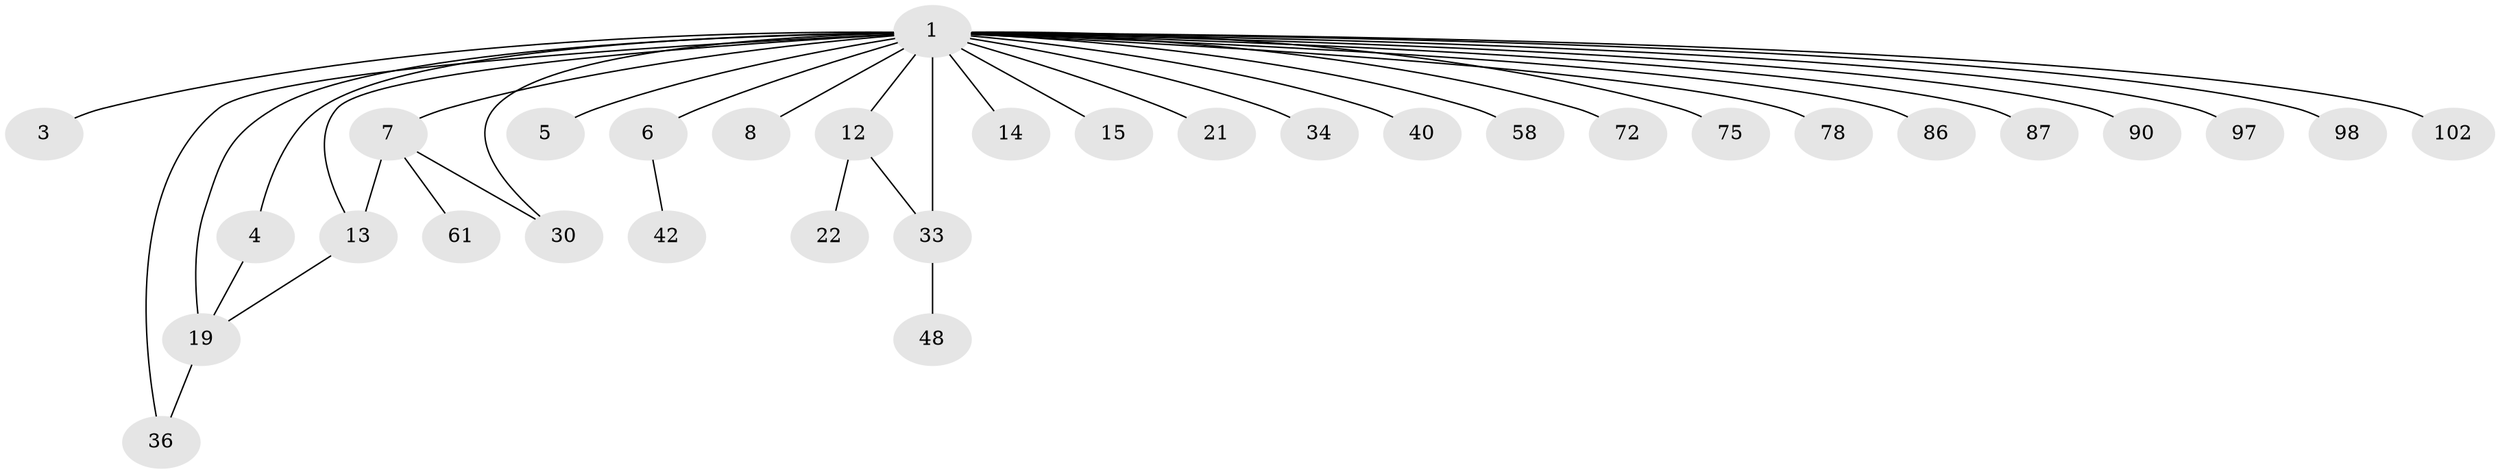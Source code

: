 // original degree distribution, {15: 0.009345794392523364, 25: 0.009345794392523364, 10: 0.009345794392523364, 2: 0.2336448598130841, 3: 0.037383177570093455, 4: 0.056074766355140186, 1: 0.5981308411214953, 7: 0.028037383177570093, 9: 0.009345794392523364, 6: 0.009345794392523364}
// Generated by graph-tools (version 1.1) at 2025/18/03/04/25 18:18:10]
// undirected, 32 vertices, 37 edges
graph export_dot {
graph [start="1"]
  node [color=gray90,style=filled];
  1 [super="+2+25+11+100+107+79+59"];
  3 [super="+16+26+37+27+68+77+101+35+50"];
  4 [super="+9"];
  5 [super="+20"];
  6 [super="+32+10"];
  7 [super="+24"];
  8 [super="+69+63+57"];
  12 [super="+81+62+74+70+23+17"];
  13 [super="+49+51+60+67+83+54+28"];
  14;
  15;
  19 [super="+31+95+66+47+46+44"];
  21;
  22;
  30;
  33 [super="+64+105+84+45"];
  34;
  36 [super="+56+41"];
  40 [super="+43"];
  42;
  48;
  58;
  61;
  72;
  75;
  78;
  86;
  87 [super="+91"];
  90;
  97;
  98;
  102;
  1 -- 12;
  1 -- 33 [weight=2];
  1 -- 58;
  1 -- 86;
  1 -- 6 [weight=2];
  1 -- 13 [weight=2];
  1 -- 3 [weight=2];
  1 -- 4;
  1 -- 5;
  1 -- 7;
  1 -- 8;
  1 -- 72;
  1 -- 75;
  1 -- 14;
  1 -- 15;
  1 -- 78;
  1 -- 19 [weight=2];
  1 -- 21;
  1 -- 87;
  1 -- 90;
  1 -- 30;
  1 -- 97;
  1 -- 34;
  1 -- 98;
  1 -- 36;
  1 -- 102;
  1 -- 40;
  4 -- 19;
  6 -- 42;
  7 -- 61;
  7 -- 13;
  7 -- 30;
  12 -- 33;
  12 -- 22;
  13 -- 19;
  19 -- 36;
  33 -- 48;
}
